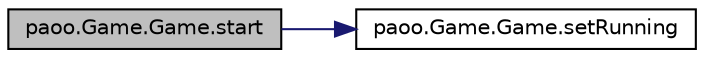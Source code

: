 digraph "paoo.Game.Game.start"
{
 // LATEX_PDF_SIZE
  edge [fontname="Helvetica",fontsize="10",labelfontname="Helvetica",labelfontsize="10"];
  node [fontname="Helvetica",fontsize="10",shape=record];
  rankdir="LR";
  Node188 [label="paoo.Game.Game.start",height=0.2,width=0.4,color="black", fillcolor="grey75", style="filled", fontcolor="black",tooltip=" "];
  Node188 -> Node189 [color="midnightblue",fontsize="10",style="solid",fontname="Helvetica"];
  Node189 [label="paoo.Game.Game.setRunning",height=0.2,width=0.4,color="black", fillcolor="white", style="filled",URL="$classpaoo_1_1_game_1_1_game.html#a1098af0e917ead3abf3cbcf20fd71f29",tooltip=" "];
}
